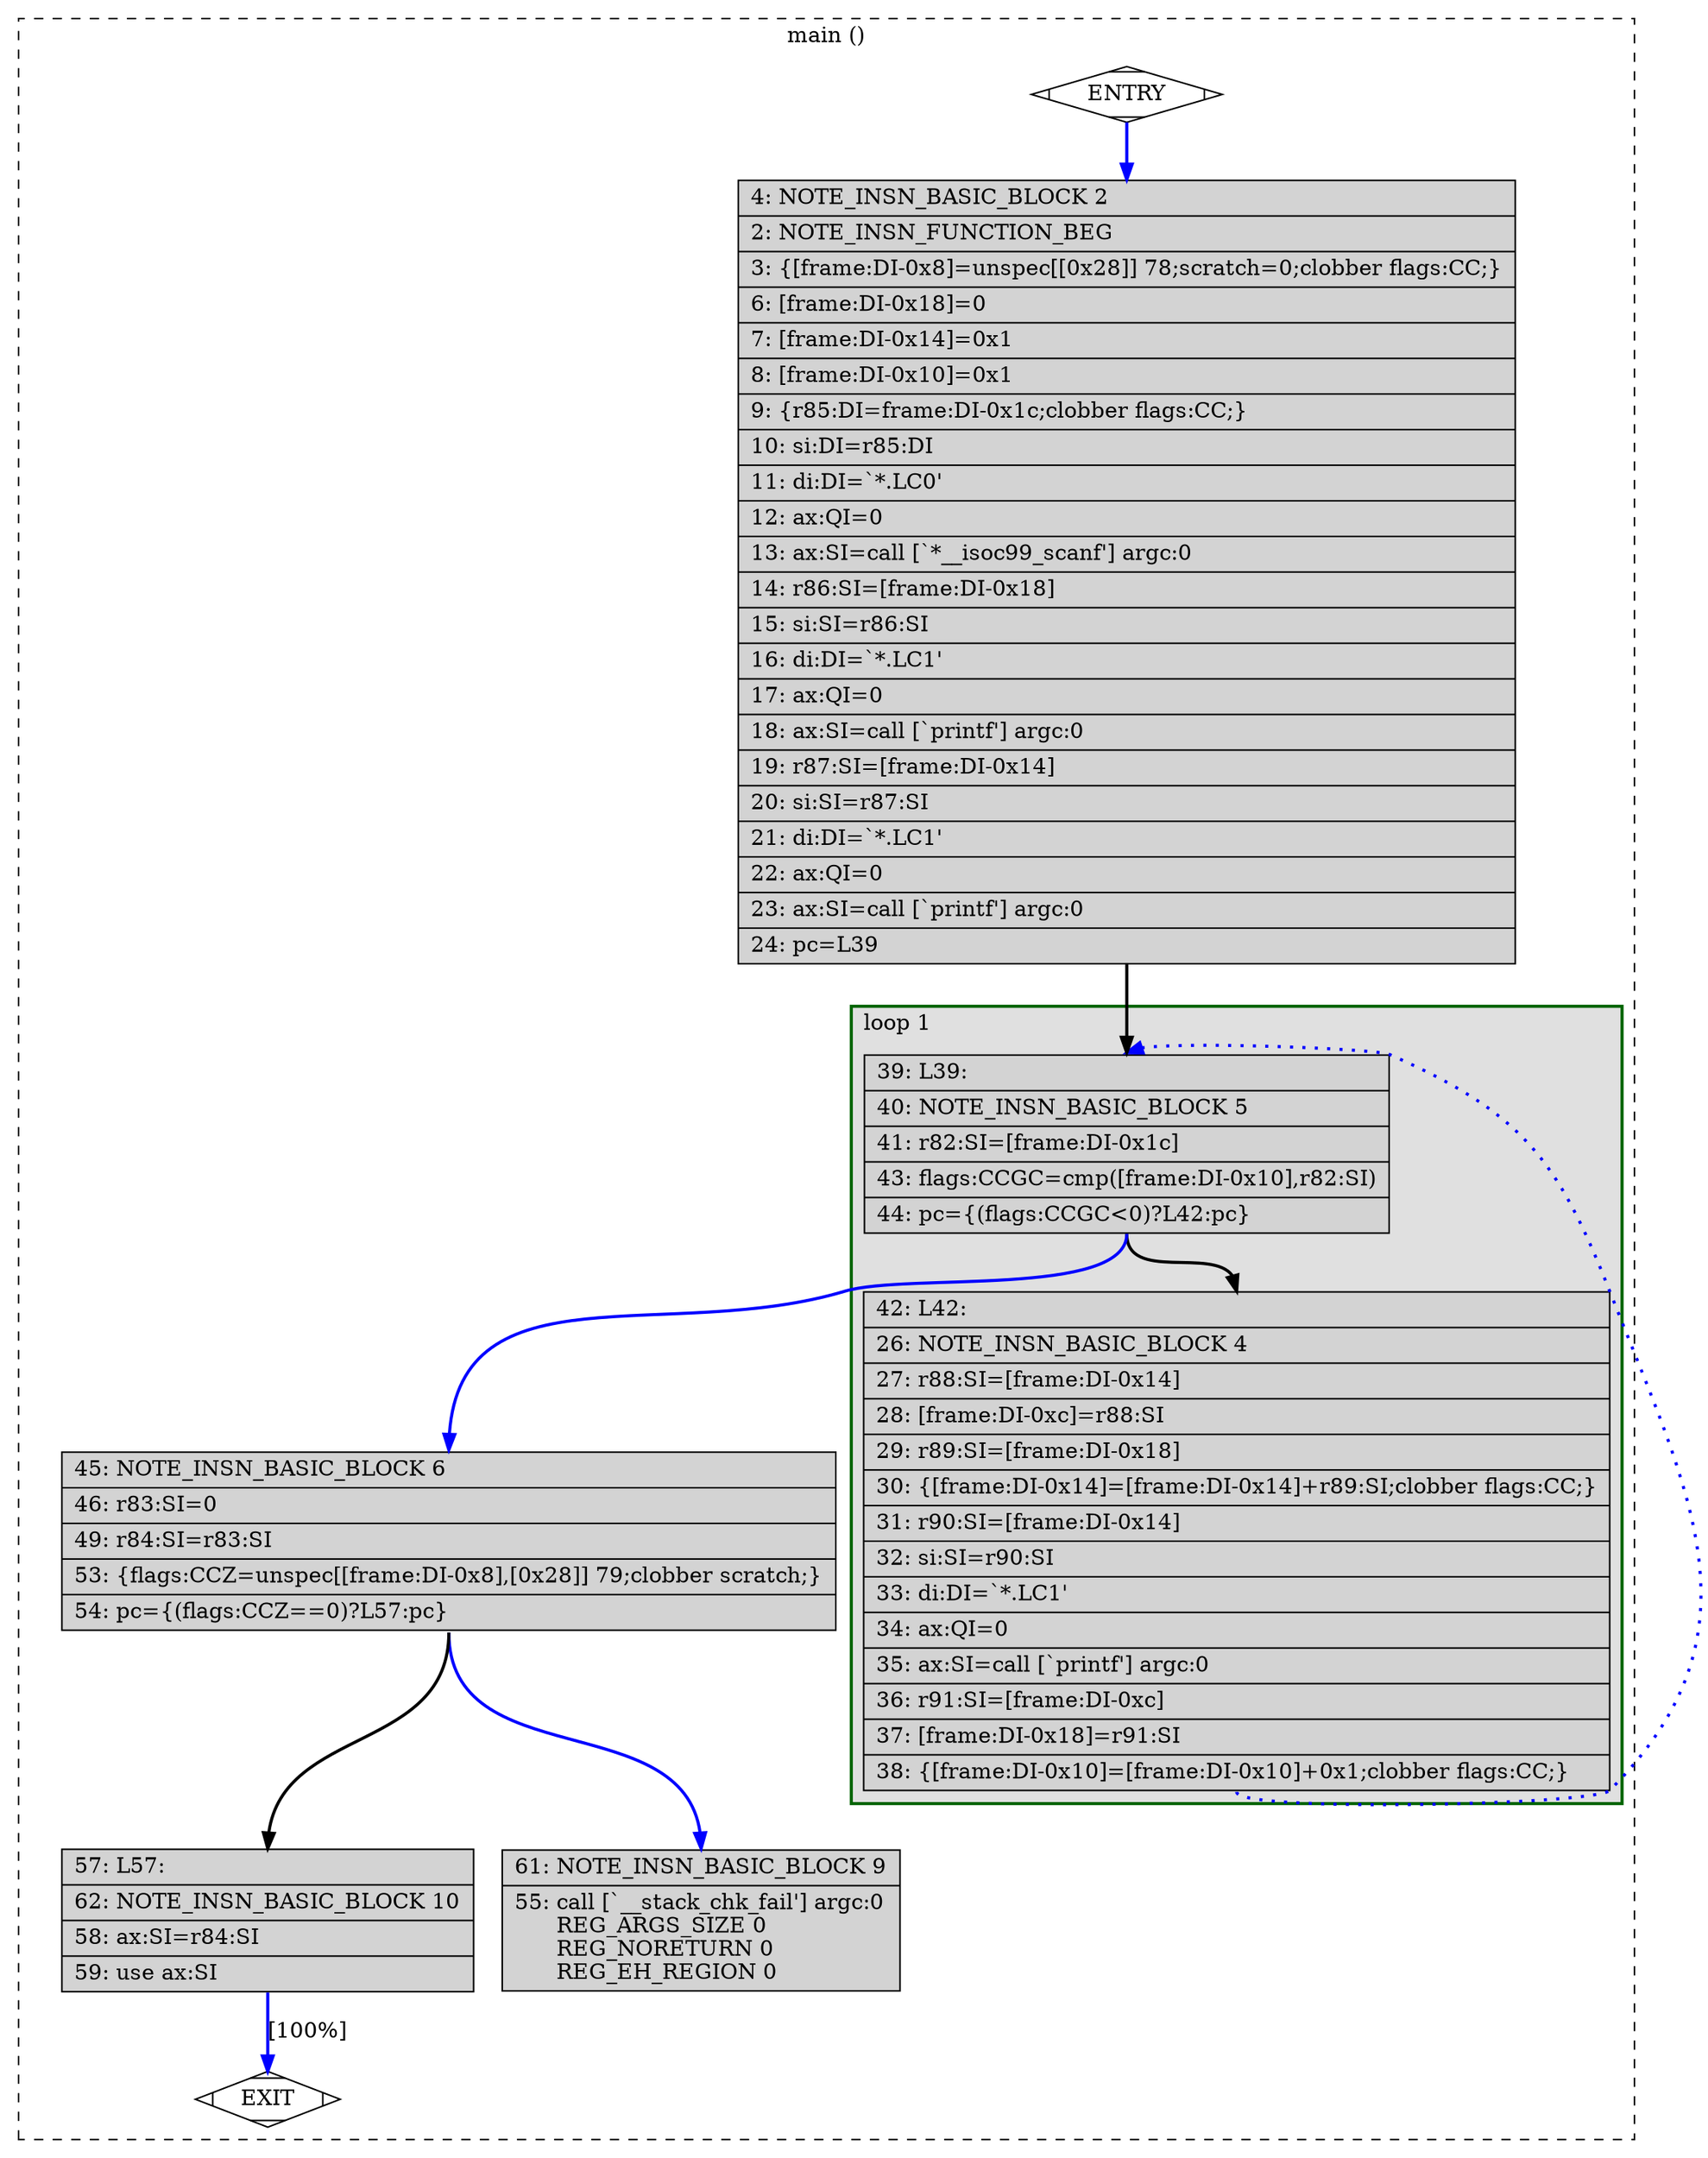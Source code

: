 digraph "main.c.234r.vregs" {
overlap=false;
subgraph "cluster_main" {
	style="dashed";
	color="black";
	label="main ()";
	subgraph cluster_0_1 {
	style="filled";
	color="darkgreen";
	fillcolor="grey88";
	label="loop 1";
	labeljust=l;
	penwidth=2;
	fn_0_basic_block_5 [shape=record,style=filled,fillcolor=lightgrey,label="{\ \ \ 39:\ L39:\l\
|\ \ \ 40:\ NOTE_INSN_BASIC_BLOCK\ 5\l\
|\ \ \ 41:\ r82:SI=[frame:DI-0x1c]\l\
|\ \ \ 43:\ flags:CCGC=cmp([frame:DI-0x10],r82:SI)\l\
|\ \ \ 44:\ pc=\{(flags:CCGC\<0)?L42:pc\}\l\
}"];

	fn_0_basic_block_4 [shape=record,style=filled,fillcolor=lightgrey,label="{\ \ \ 42:\ L42:\l\
|\ \ \ 26:\ NOTE_INSN_BASIC_BLOCK\ 4\l\
|\ \ \ 27:\ r88:SI=[frame:DI-0x14]\l\
|\ \ \ 28:\ [frame:DI-0xc]=r88:SI\l\
|\ \ \ 29:\ r89:SI=[frame:DI-0x18]\l\
|\ \ \ 30:\ \{[frame:DI-0x14]=[frame:DI-0x14]+r89:SI;clobber\ flags:CC;\}\l\
|\ \ \ 31:\ r90:SI=[frame:DI-0x14]\l\
|\ \ \ 32:\ si:SI=r90:SI\l\
|\ \ \ 33:\ di:DI=`*.LC1'\l\
|\ \ \ 34:\ ax:QI=0\l\
|\ \ \ 35:\ ax:SI=call\ [`printf']\ argc:0\l\
|\ \ \ 36:\ r91:SI=[frame:DI-0xc]\l\
|\ \ \ 37:\ [frame:DI-0x18]=r91:SI\l\
|\ \ \ 38:\ \{[frame:DI-0x10]=[frame:DI-0x10]+0x1;clobber\ flags:CC;\}\l\
}"];

	}
	fn_0_basic_block_0 [shape=Mdiamond,style=filled,fillcolor=white,label="ENTRY"];

	fn_0_basic_block_1 [shape=Mdiamond,style=filled,fillcolor=white,label="EXIT"];

	fn_0_basic_block_2 [shape=record,style=filled,fillcolor=lightgrey,label="{\ \ \ \ 4:\ NOTE_INSN_BASIC_BLOCK\ 2\l\
|\ \ \ \ 2:\ NOTE_INSN_FUNCTION_BEG\l\
|\ \ \ \ 3:\ \{[frame:DI-0x8]=unspec[[0x28]]\ 78;scratch=0;clobber\ flags:CC;\}\l\
|\ \ \ \ 6:\ [frame:DI-0x18]=0\l\
|\ \ \ \ 7:\ [frame:DI-0x14]=0x1\l\
|\ \ \ \ 8:\ [frame:DI-0x10]=0x1\l\
|\ \ \ \ 9:\ \{r85:DI=frame:DI-0x1c;clobber\ flags:CC;\}\l\
|\ \ \ 10:\ si:DI=r85:DI\l\
|\ \ \ 11:\ di:DI=`*.LC0'\l\
|\ \ \ 12:\ ax:QI=0\l\
|\ \ \ 13:\ ax:SI=call\ [`*__isoc99_scanf']\ argc:0\l\
|\ \ \ 14:\ r86:SI=[frame:DI-0x18]\l\
|\ \ \ 15:\ si:SI=r86:SI\l\
|\ \ \ 16:\ di:DI=`*.LC1'\l\
|\ \ \ 17:\ ax:QI=0\l\
|\ \ \ 18:\ ax:SI=call\ [`printf']\ argc:0\l\
|\ \ \ 19:\ r87:SI=[frame:DI-0x14]\l\
|\ \ \ 20:\ si:SI=r87:SI\l\
|\ \ \ 21:\ di:DI=`*.LC1'\l\
|\ \ \ 22:\ ax:QI=0\l\
|\ \ \ 23:\ ax:SI=call\ [`printf']\ argc:0\l\
|\ \ \ 24:\ pc=L39\l\
}"];

	fn_0_basic_block_6 [shape=record,style=filled,fillcolor=lightgrey,label="{\ \ \ 45:\ NOTE_INSN_BASIC_BLOCK\ 6\l\
|\ \ \ 46:\ r83:SI=0\l\
|\ \ \ 49:\ r84:SI=r83:SI\l\
|\ \ \ 53:\ \{flags:CCZ=unspec[[frame:DI-0x8],[0x28]]\ 79;clobber\ scratch;\}\l\
|\ \ \ 54:\ pc=\{(flags:CCZ==0)?L57:pc\}\l\
}"];

	fn_0_basic_block_9 [shape=record,style=filled,fillcolor=lightgrey,label="{\ \ \ 61:\ NOTE_INSN_BASIC_BLOCK\ 9\l\
|\ \ \ 55:\ call\ [`__stack_chk_fail']\ argc:0\l\
\ \ \ \ \ \ REG_ARGS_SIZE\ 0\l\
\ \ \ \ \ \ REG_NORETURN\ 0\l\
\ \ \ \ \ \ REG_EH_REGION\ 0\l\
}"];

	fn_0_basic_block_10 [shape=record,style=filled,fillcolor=lightgrey,label="{\ \ \ 57:\ L57:\l\
|\ \ \ 62:\ NOTE_INSN_BASIC_BLOCK\ 10\l\
|\ \ \ 58:\ ax:SI=r84:SI\l\
|\ \ \ 59:\ use\ ax:SI\l\
}"];

	fn_0_basic_block_0:s -> fn_0_basic_block_2:n [style="solid,bold",color=blue,weight=100,constraint=true];
	fn_0_basic_block_2:s -> fn_0_basic_block_5:n [style="solid,bold",color=black,weight=10,constraint=true];
	fn_0_basic_block_4:s -> fn_0_basic_block_5:n [style="dotted,bold",color=blue,weight=10,constraint=false];
	fn_0_basic_block_5:s -> fn_0_basic_block_4:n [style="solid,bold",color=black,weight=10,constraint=true];
	fn_0_basic_block_5:s -> fn_0_basic_block_6:n [style="solid,bold",color=blue,weight=100,constraint=true];
	fn_0_basic_block_6:s -> fn_0_basic_block_10:n [style="solid,bold",color=black,weight=10,constraint=true];
	fn_0_basic_block_6:s -> fn_0_basic_block_9:n [style="solid,bold",color=blue,weight=100,constraint=true];
	fn_0_basic_block_10:s -> fn_0_basic_block_1:n [style="solid,bold",color=blue,weight=100,constraint=true,label="[100%]"];
	fn_0_basic_block_0:s -> fn_0_basic_block_1:n [style="invis",constraint=true];
}
}
